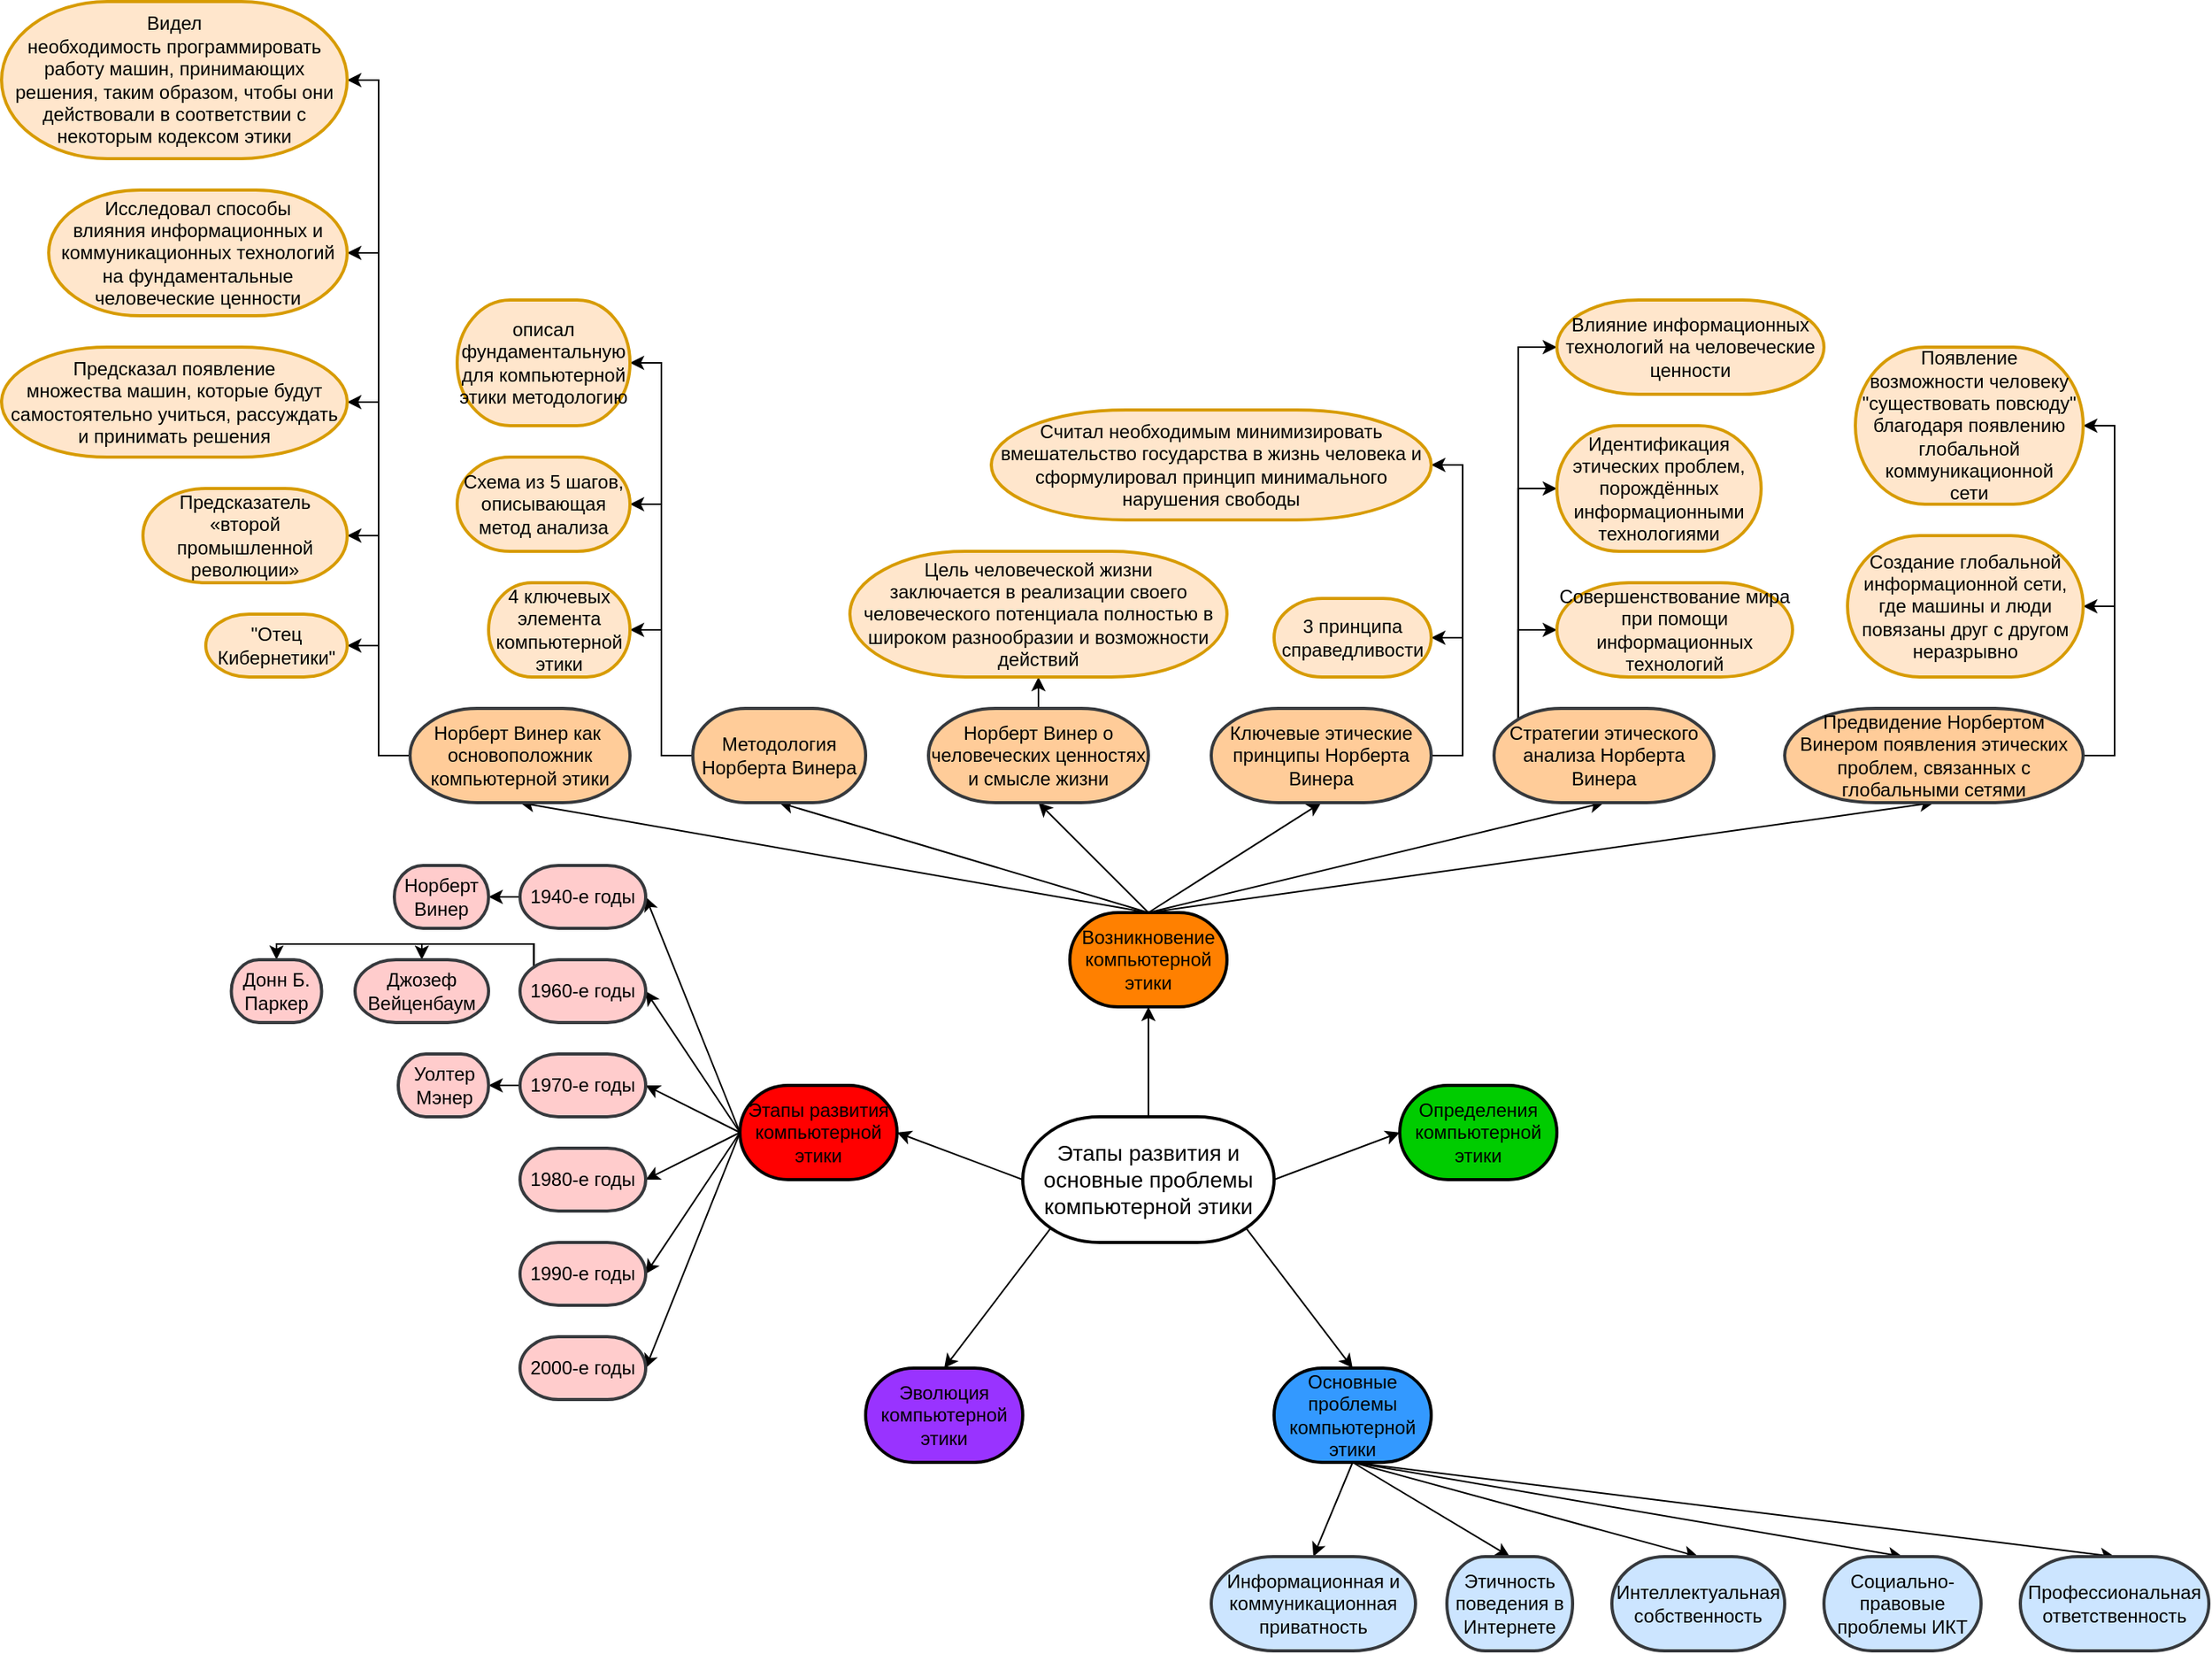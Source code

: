 <mxfile type="github" version="12.4.3" pages="1">
  <diagram id="Xce3-qtlXA6PK7jgvRLK" name="Page-1">
    <mxGraphModel grid="1" dx="3118" dy="2120" gridSize="10" guides="1" tooltips="1" connect="1" arrows="1" fold="1" page="1" pageScale="1" pageWidth="2336" pageHeight="1654" math="0" shadow="0">
      <root>
        <mxCell id="0"/>
        <mxCell id="1" parent="0"/>
        <mxCell id="m4HbFXniarb6c-HBJ8Ap-7" parent="1" style="rounded=0;orthogonalLoop=1;jettySize=auto;html=1;exitX=1;exitY=0.5;exitDx=0;exitDy=0;exitPerimeter=0;entryX=0;entryY=0.5;entryDx=0;entryDy=0;entryPerimeter=0;" target="m4HbFXniarb6c-HBJ8Ap-4" source="m4HbFXniarb6c-HBJ8Ap-1" edge="1">
          <mxGeometry as="geometry" relative="1"/>
        </mxCell>
        <mxCell id="m4HbFXniarb6c-HBJ8Ap-8" parent="1" style="edgeStyle=none;rounded=0;orthogonalLoop=1;jettySize=auto;html=1;exitX=0.89;exitY=0.89;exitDx=0;exitDy=0;exitPerimeter=0;entryX=0.5;entryY=0;entryDx=0;entryDy=0;entryPerimeter=0;" target="m4HbFXniarb6c-HBJ8Ap-6" source="m4HbFXniarb6c-HBJ8Ap-1" edge="1">
          <mxGeometry as="geometry" relative="1"/>
        </mxCell>
        <mxCell id="m4HbFXniarb6c-HBJ8Ap-9" parent="1" style="edgeStyle=none;rounded=0;orthogonalLoop=1;jettySize=auto;html=1;exitX=0.11;exitY=0.89;exitDx=0;exitDy=0;exitPerimeter=0;entryX=0.5;entryY=0;entryDx=0;entryDy=0;entryPerimeter=0;" target="m4HbFXniarb6c-HBJ8Ap-5" source="m4HbFXniarb6c-HBJ8Ap-1" edge="1">
          <mxGeometry as="geometry" relative="1"/>
        </mxCell>
        <mxCell id="m4HbFXniarb6c-HBJ8Ap-10" parent="1" style="edgeStyle=none;rounded=0;orthogonalLoop=1;jettySize=auto;html=1;exitX=0;exitY=0.5;exitDx=0;exitDy=0;exitPerimeter=0;entryX=1;entryY=0.5;entryDx=0;entryDy=0;entryPerimeter=0;" target="m4HbFXniarb6c-HBJ8Ap-3" source="m4HbFXniarb6c-HBJ8Ap-1" edge="1">
          <mxGeometry as="geometry" relative="1"/>
        </mxCell>
        <mxCell id="m4HbFXniarb6c-HBJ8Ap-11" parent="1" style="edgeStyle=none;rounded=0;orthogonalLoop=1;jettySize=auto;html=1;exitX=0.5;exitY=0;exitDx=0;exitDy=0;exitPerimeter=0;entryX=0.5;entryY=1;entryDx=0;entryDy=0;entryPerimeter=0;" target="m4HbFXniarb6c-HBJ8Ap-2" source="m4HbFXniarb6c-HBJ8Ap-1" edge="1">
          <mxGeometry as="geometry" relative="1"/>
        </mxCell>
        <mxCell id="m4HbFXniarb6c-HBJ8Ap-1" value="&lt;font style=&quot;font-size: 14px&quot;&gt;Этапы развития и основные проблемы компьютерной этики&lt;/font&gt;" parent="1" vertex="1" style="strokeWidth=2;html=1;shape=mxgraph.flowchart.terminator;whiteSpace=wrap;">
          <mxGeometry as="geometry" height="80" width="160" y="160" x="320"/>
        </mxCell>
        <mxCell id="m4HbFXniarb6c-HBJ8Ap-31" parent="1" style="edgeStyle=none;rounded=0;orthogonalLoop=1;jettySize=auto;html=1;exitX=0.5;exitY=0;exitDx=0;exitDy=0;exitPerimeter=0;entryX=0.5;entryY=1;entryDx=0;entryDy=0;entryPerimeter=0;" target="m4HbFXniarb6c-HBJ8Ap-30" source="m4HbFXniarb6c-HBJ8Ap-2" edge="1">
          <mxGeometry as="geometry" relative="1"/>
        </mxCell>
        <mxCell id="m4HbFXniarb6c-HBJ8Ap-32" parent="1" style="edgeStyle=none;rounded=0;orthogonalLoop=1;jettySize=auto;html=1;exitX=0.5;exitY=0;exitDx=0;exitDy=0;exitPerimeter=0;entryX=0.5;entryY=1;entryDx=0;entryDy=0;entryPerimeter=0;" target="m4HbFXniarb6c-HBJ8Ap-25" source="m4HbFXniarb6c-HBJ8Ap-2" edge="1">
          <mxGeometry as="geometry" relative="1"/>
        </mxCell>
        <mxCell id="m4HbFXniarb6c-HBJ8Ap-33" parent="1" style="edgeStyle=none;rounded=0;orthogonalLoop=1;jettySize=auto;html=1;exitX=0.5;exitY=0;exitDx=0;exitDy=0;exitPerimeter=0;entryX=0.5;entryY=1;entryDx=0;entryDy=0;entryPerimeter=0;" target="m4HbFXniarb6c-HBJ8Ap-26" source="m4HbFXniarb6c-HBJ8Ap-2" edge="1">
          <mxGeometry as="geometry" relative="1"/>
        </mxCell>
        <mxCell id="m4HbFXniarb6c-HBJ8Ap-34" parent="1" style="edgeStyle=none;rounded=0;orthogonalLoop=1;jettySize=auto;html=1;exitX=0.5;exitY=0;exitDx=0;exitDy=0;exitPerimeter=0;entryX=0.5;entryY=1;entryDx=0;entryDy=0;entryPerimeter=0;" target="m4HbFXniarb6c-HBJ8Ap-27" source="m4HbFXniarb6c-HBJ8Ap-2" edge="1">
          <mxGeometry as="geometry" relative="1"/>
        </mxCell>
        <mxCell id="m4HbFXniarb6c-HBJ8Ap-35" parent="1" style="edgeStyle=none;rounded=0;orthogonalLoop=1;jettySize=auto;html=1;exitX=0.5;exitY=0;exitDx=0;exitDy=0;exitPerimeter=0;entryX=0.5;entryY=1;entryDx=0;entryDy=0;entryPerimeter=0;" target="m4HbFXniarb6c-HBJ8Ap-28" source="m4HbFXniarb6c-HBJ8Ap-2" edge="1">
          <mxGeometry as="geometry" relative="1"/>
        </mxCell>
        <mxCell id="m4HbFXniarb6c-HBJ8Ap-36" parent="1" style="edgeStyle=none;rounded=0;orthogonalLoop=1;jettySize=auto;html=1;exitX=0.5;exitY=0;exitDx=0;exitDy=0;exitPerimeter=0;entryX=0.5;entryY=1;entryDx=0;entryDy=0;entryPerimeter=0;" target="m4HbFXniarb6c-HBJ8Ap-29" source="m4HbFXniarb6c-HBJ8Ap-2" edge="1">
          <mxGeometry as="geometry" relative="1"/>
        </mxCell>
        <mxCell id="m4HbFXniarb6c-HBJ8Ap-2" value="Возникновение компьютерной этики" parent="1" vertex="1" style="strokeWidth=2;html=1;shape=mxgraph.flowchart.terminator;whiteSpace=wrap;fillColor=#FF8000;">
          <mxGeometry as="geometry" height="60" width="100" y="30" x="350"/>
        </mxCell>
        <mxCell id="m4HbFXniarb6c-HBJ8Ap-19" parent="1" style="edgeStyle=none;rounded=0;orthogonalLoop=1;jettySize=auto;html=1;exitX=0;exitY=0.5;exitDx=0;exitDy=0;exitPerimeter=0;entryX=1;entryY=0.5;entryDx=0;entryDy=0;entryPerimeter=0;" target="m4HbFXniarb6c-HBJ8Ap-15" source="m4HbFXniarb6c-HBJ8Ap-3" edge="1">
          <mxGeometry as="geometry" relative="1"/>
        </mxCell>
        <mxCell id="m4HbFXniarb6c-HBJ8Ap-20" parent="1" style="edgeStyle=none;rounded=0;orthogonalLoop=1;jettySize=auto;html=1;exitX=0;exitY=0.5;exitDx=0;exitDy=0;exitPerimeter=0;entryX=1;entryY=0.5;entryDx=0;entryDy=0;entryPerimeter=0;" target="m4HbFXniarb6c-HBJ8Ap-12" source="m4HbFXniarb6c-HBJ8Ap-3" edge="1">
          <mxGeometry as="geometry" relative="1"/>
        </mxCell>
        <mxCell id="m4HbFXniarb6c-HBJ8Ap-21" parent="1" style="edgeStyle=none;rounded=0;orthogonalLoop=1;jettySize=auto;html=1;exitX=0;exitY=0.5;exitDx=0;exitDy=0;exitPerimeter=0;entryX=1;entryY=0.5;entryDx=0;entryDy=0;entryPerimeter=0;" target="m4HbFXniarb6c-HBJ8Ap-14" source="m4HbFXniarb6c-HBJ8Ap-3" edge="1">
          <mxGeometry as="geometry" relative="1"/>
        </mxCell>
        <mxCell id="m4HbFXniarb6c-HBJ8Ap-22" parent="1" style="edgeStyle=none;rounded=0;orthogonalLoop=1;jettySize=auto;html=1;exitX=0;exitY=0.5;exitDx=0;exitDy=0;exitPerimeter=0;entryX=1;entryY=0.5;entryDx=0;entryDy=0;entryPerimeter=0;" target="m4HbFXniarb6c-HBJ8Ap-16" source="m4HbFXniarb6c-HBJ8Ap-3" edge="1">
          <mxGeometry as="geometry" relative="1"/>
        </mxCell>
        <mxCell id="m4HbFXniarb6c-HBJ8Ap-23" parent="1" style="edgeStyle=none;rounded=0;orthogonalLoop=1;jettySize=auto;html=1;exitX=0;exitY=0.5;exitDx=0;exitDy=0;exitPerimeter=0;entryX=1;entryY=0.5;entryDx=0;entryDy=0;entryPerimeter=0;" target="m4HbFXniarb6c-HBJ8Ap-17" source="m4HbFXniarb6c-HBJ8Ap-3" edge="1">
          <mxGeometry as="geometry" relative="1"/>
        </mxCell>
        <mxCell id="m4HbFXniarb6c-HBJ8Ap-24" parent="1" style="edgeStyle=none;rounded=0;orthogonalLoop=1;jettySize=auto;html=1;exitX=0;exitY=0.5;exitDx=0;exitDy=0;exitPerimeter=0;entryX=1;entryY=0.5;entryDx=0;entryDy=0;entryPerimeter=0;" target="m4HbFXniarb6c-HBJ8Ap-13" source="m4HbFXniarb6c-HBJ8Ap-3" edge="1">
          <mxGeometry as="geometry" relative="1"/>
        </mxCell>
        <mxCell id="m4HbFXniarb6c-HBJ8Ap-3" value="Этапы развития компьютерной этики" parent="1" vertex="1" style="strokeWidth=2;html=1;shape=mxgraph.flowchart.terminator;whiteSpace=wrap;fillColor=#FF0000;">
          <mxGeometry as="geometry" height="60" width="100" y="140" x="140"/>
        </mxCell>
        <mxCell id="m4HbFXniarb6c-HBJ8Ap-4" value="Определения компьютерной этики" parent="1" vertex="1" style="strokeWidth=2;html=1;shape=mxgraph.flowchart.terminator;whiteSpace=wrap;fillColor=#00CC00;">
          <mxGeometry as="geometry" height="60" width="100" y="140" x="560"/>
        </mxCell>
        <mxCell id="m4HbFXniarb6c-HBJ8Ap-5" value="Эволюция компьютерной этики" parent="1" vertex="1" style="strokeWidth=2;html=1;shape=mxgraph.flowchart.terminator;whiteSpace=wrap;fillColor=#9933FF;">
          <mxGeometry as="geometry" height="60" width="100" y="320" x="220"/>
        </mxCell>
        <mxCell id="m4HbFXniarb6c-HBJ8Ap-42" parent="1" style="edgeStyle=none;rounded=0;orthogonalLoop=1;jettySize=auto;html=1;exitX=0.5;exitY=1;exitDx=0;exitDy=0;exitPerimeter=0;entryX=0.5;entryY=0;entryDx=0;entryDy=0;entryPerimeter=0;" target="m4HbFXniarb6c-HBJ8Ap-40" source="m4HbFXniarb6c-HBJ8Ap-6" edge="1">
          <mxGeometry as="geometry" relative="1"/>
        </mxCell>
        <mxCell id="m4HbFXniarb6c-HBJ8Ap-43" parent="1" style="edgeStyle=none;rounded=0;orthogonalLoop=1;jettySize=auto;html=1;exitX=0.5;exitY=1;exitDx=0;exitDy=0;exitPerimeter=0;entryX=0.5;entryY=0;entryDx=0;entryDy=0;entryPerimeter=0;" target="m4HbFXniarb6c-HBJ8Ap-41" source="m4HbFXniarb6c-HBJ8Ap-6" edge="1">
          <mxGeometry as="geometry" relative="1"/>
        </mxCell>
        <mxCell id="m4HbFXniarb6c-HBJ8Ap-44" parent="1" style="edgeStyle=none;rounded=0;orthogonalLoop=1;jettySize=auto;html=1;exitX=0.5;exitY=1;exitDx=0;exitDy=0;exitPerimeter=0;entryX=0.5;entryY=0;entryDx=0;entryDy=0;entryPerimeter=0;" target="m4HbFXniarb6c-HBJ8Ap-38" source="m4HbFXniarb6c-HBJ8Ap-6" edge="1">
          <mxGeometry as="geometry" relative="1"/>
        </mxCell>
        <mxCell id="m4HbFXniarb6c-HBJ8Ap-45" parent="1" style="edgeStyle=none;rounded=0;orthogonalLoop=1;jettySize=auto;html=1;exitX=0.5;exitY=1;exitDx=0;exitDy=0;exitPerimeter=0;entryX=0.5;entryY=0;entryDx=0;entryDy=0;entryPerimeter=0;" target="m4HbFXniarb6c-HBJ8Ap-37" source="m4HbFXniarb6c-HBJ8Ap-6" edge="1">
          <mxGeometry as="geometry" relative="1"/>
        </mxCell>
        <mxCell id="m4HbFXniarb6c-HBJ8Ap-46" parent="1" style="edgeStyle=none;rounded=0;orthogonalLoop=1;jettySize=auto;html=1;exitX=0.5;exitY=1;exitDx=0;exitDy=0;exitPerimeter=0;entryX=0.5;entryY=0;entryDx=0;entryDy=0;entryPerimeter=0;" target="m4HbFXniarb6c-HBJ8Ap-39" source="m4HbFXniarb6c-HBJ8Ap-6" edge="1">
          <mxGeometry as="geometry" relative="1"/>
        </mxCell>
        <mxCell id="m4HbFXniarb6c-HBJ8Ap-6" value="Основные проблемы компьютерной этики" parent="1" vertex="1" style="strokeWidth=2;html=1;shape=mxgraph.flowchart.terminator;whiteSpace=wrap;fillColor=#3399FF;">
          <mxGeometry as="geometry" height="60" width="100" y="320" x="480"/>
        </mxCell>
        <mxCell id="SRQ7N_bruoOHTrNDYPCM-39" parent="1" style="edgeStyle=orthogonalEdgeStyle;rounded=0;orthogonalLoop=1;jettySize=auto;html=1;exitX=0.11;exitY=0.11;exitDx=0;exitDy=0;exitPerimeter=0;entryX=0.5;entryY=0;entryDx=0;entryDy=0;entryPerimeter=0;" target="SRQ7N_bruoOHTrNDYPCM-36" source="m4HbFXniarb6c-HBJ8Ap-12" edge="1">
          <mxGeometry as="geometry" relative="1">
            <Array as="points">
              <mxPoint y="50" x="9"/>
              <mxPoint y="50" x="-62"/>
            </Array>
          </mxGeometry>
        </mxCell>
        <mxCell id="SRQ7N_bruoOHTrNDYPCM-40" parent="1" style="edgeStyle=orthogonalEdgeStyle;rounded=0;orthogonalLoop=1;jettySize=auto;html=1;exitX=0.11;exitY=0.11;exitDx=0;exitDy=0;exitPerimeter=0;entryX=0.5;entryY=0;entryDx=0;entryDy=0;entryPerimeter=0;" target="SRQ7N_bruoOHTrNDYPCM-34" source="m4HbFXniarb6c-HBJ8Ap-12" edge="1">
          <mxGeometry as="geometry" relative="1">
            <Array as="points">
              <mxPoint y="50" x="9"/>
              <mxPoint y="50" x="-155"/>
            </Array>
          </mxGeometry>
        </mxCell>
        <mxCell id="m4HbFXniarb6c-HBJ8Ap-12" value="1960-е годы" parent="1" vertex="1" style="strokeWidth=2;html=1;shape=mxgraph.flowchart.terminator;whiteSpace=wrap;fillColor=#ffcccc;strokeColor=#36393d;">
          <mxGeometry as="geometry" height="40" width="80" y="60"/>
        </mxCell>
        <mxCell id="m4HbFXniarb6c-HBJ8Ap-13" value="2000-е годы" parent="1" vertex="1" style="strokeWidth=2;html=1;shape=mxgraph.flowchart.terminator;whiteSpace=wrap;fillColor=#ffcccc;strokeColor=#36393d;">
          <mxGeometry as="geometry" height="40" width="80" y="300"/>
        </mxCell>
        <mxCell id="SRQ7N_bruoOHTrNDYPCM-41" parent="1" style="edgeStyle=orthogonalEdgeStyle;rounded=0;orthogonalLoop=1;jettySize=auto;html=1;exitX=0;exitY=0.5;exitDx=0;exitDy=0;exitPerimeter=0;entryX=1;entryY=0.5;entryDx=0;entryDy=0;entryPerimeter=0;" target="SRQ7N_bruoOHTrNDYPCM-37" source="m4HbFXniarb6c-HBJ8Ap-14" edge="1">
          <mxGeometry as="geometry" relative="1"/>
        </mxCell>
        <mxCell id="m4HbFXniarb6c-HBJ8Ap-14" value="1970-е годы" parent="1" vertex="1" style="strokeWidth=2;html=1;shape=mxgraph.flowchart.terminator;whiteSpace=wrap;fillColor=#ffcccc;strokeColor=#36393d;">
          <mxGeometry as="geometry" height="40" width="80" y="120"/>
        </mxCell>
        <mxCell id="SRQ7N_bruoOHTrNDYPCM-38" parent="1" style="edgeStyle=orthogonalEdgeStyle;rounded=0;orthogonalLoop=1;jettySize=auto;html=1;exitX=0;exitY=0.5;exitDx=0;exitDy=0;exitPerimeter=0;entryX=1;entryY=0.5;entryDx=0;entryDy=0;entryPerimeter=0;" target="SRQ7N_bruoOHTrNDYPCM-35" source="m4HbFXniarb6c-HBJ8Ap-15" edge="1">
          <mxGeometry as="geometry" relative="1"/>
        </mxCell>
        <mxCell id="m4HbFXniarb6c-HBJ8Ap-15" value="1940-е годы" parent="1" vertex="1" style="strokeWidth=2;html=1;shape=mxgraph.flowchart.terminator;whiteSpace=wrap;fillColor=#ffcccc;strokeColor=#36393d;">
          <mxGeometry as="geometry" height="40" width="80"/>
        </mxCell>
        <mxCell id="m4HbFXniarb6c-HBJ8Ap-16" value="1980-е годы" parent="1" vertex="1" style="strokeWidth=2;html=1;shape=mxgraph.flowchart.terminator;whiteSpace=wrap;fillColor=#ffcccc;strokeColor=#36393d;">
          <mxGeometry as="geometry" height="40" width="80" y="180"/>
        </mxCell>
        <mxCell id="m4HbFXniarb6c-HBJ8Ap-17" value="1990-е годы" parent="1" vertex="1" style="strokeWidth=2;html=1;shape=mxgraph.flowchart.terminator;whiteSpace=wrap;fillColor=#ffcccc;strokeColor=#36393d;">
          <mxGeometry as="geometry" height="40" width="80" y="240"/>
        </mxCell>
        <mxCell id="SRQ7N_bruoOHTrNDYPCM-12" parent="1" style="edgeStyle=orthogonalEdgeStyle;rounded=0;orthogonalLoop=1;jettySize=auto;html=1;exitX=0;exitY=0.5;exitDx=0;exitDy=0;exitPerimeter=0;entryX=1;entryY=0.5;entryDx=0;entryDy=0;entryPerimeter=0;" target="SRQ7N_bruoOHTrNDYPCM-11" source="m4HbFXniarb6c-HBJ8Ap-25" edge="1">
          <mxGeometry as="geometry" relative="1"/>
        </mxCell>
        <mxCell id="SRQ7N_bruoOHTrNDYPCM-14" parent="1" style="edgeStyle=orthogonalEdgeStyle;rounded=0;orthogonalLoop=1;jettySize=auto;html=1;exitX=0;exitY=0.5;exitDx=0;exitDy=0;exitPerimeter=0;entryX=1;entryY=0.5;entryDx=0;entryDy=0;entryPerimeter=0;" target="SRQ7N_bruoOHTrNDYPCM-13" source="m4HbFXniarb6c-HBJ8Ap-25" edge="1">
          <mxGeometry as="geometry" relative="1"/>
        </mxCell>
        <mxCell id="SRQ7N_bruoOHTrNDYPCM-16" parent="1" style="edgeStyle=orthogonalEdgeStyle;rounded=0;orthogonalLoop=1;jettySize=auto;html=1;exitX=0;exitY=0.5;exitDx=0;exitDy=0;exitPerimeter=0;entryX=1;entryY=0.5;entryDx=0;entryDy=0;entryPerimeter=0;" target="SRQ7N_bruoOHTrNDYPCM-15" source="m4HbFXniarb6c-HBJ8Ap-25" edge="1">
          <mxGeometry as="geometry" relative="1"/>
        </mxCell>
        <mxCell id="m4HbFXniarb6c-HBJ8Ap-25" value="Методология Норберта Винера" parent="1" vertex="1" style="strokeWidth=2;html=1;shape=mxgraph.flowchart.terminator;whiteSpace=wrap;fillColor=#ffcc99;strokeColor=#36393d;">
          <mxGeometry as="geometry" height="60" width="110" y="-100" x="110"/>
        </mxCell>
        <mxCell id="SRQ7N_bruoOHTrNDYPCM-19" parent="1" style="rounded=0;orthogonalLoop=1;jettySize=auto;html=1;exitX=0.5;exitY=0;exitDx=0;exitDy=0;exitPerimeter=0;entryX=0.5;entryY=1;entryDx=0;entryDy=0;entryPerimeter=0;" target="SRQ7N_bruoOHTrNDYPCM-17" source="m4HbFXniarb6c-HBJ8Ap-26" edge="1">
          <mxGeometry as="geometry" relative="1"/>
        </mxCell>
        <mxCell id="m4HbFXniarb6c-HBJ8Ap-26" value="Норберт Винер о человеческих ценностях и смысле жизни" parent="1" vertex="1" style="strokeWidth=2;html=1;shape=mxgraph.flowchart.terminator;whiteSpace=wrap;fillColor=#ffcc99;strokeColor=#36393d;">
          <mxGeometry as="geometry" height="60" width="140" y="-100" x="260"/>
        </mxCell>
        <mxCell id="SRQ7N_bruoOHTrNDYPCM-22" parent="1" style="edgeStyle=orthogonalEdgeStyle;rounded=0;orthogonalLoop=1;jettySize=auto;html=1;exitX=1;exitY=0.5;exitDx=0;exitDy=0;exitPerimeter=0;entryX=1;entryY=0.5;entryDx=0;entryDy=0;entryPerimeter=0;" target="SRQ7N_bruoOHTrNDYPCM-20" source="m4HbFXniarb6c-HBJ8Ap-27" edge="1">
          <mxGeometry as="geometry" relative="1"/>
        </mxCell>
        <mxCell id="SRQ7N_bruoOHTrNDYPCM-23" parent="1" style="edgeStyle=orthogonalEdgeStyle;rounded=0;orthogonalLoop=1;jettySize=auto;html=1;exitX=1;exitY=0.5;exitDx=0;exitDy=0;exitPerimeter=0;entryX=1;entryY=0.5;entryDx=0;entryDy=0;entryPerimeter=0;" target="SRQ7N_bruoOHTrNDYPCM-21" source="m4HbFXniarb6c-HBJ8Ap-27" edge="1">
          <mxGeometry as="geometry" relative="1"/>
        </mxCell>
        <mxCell id="m4HbFXniarb6c-HBJ8Ap-27" value="Ключевые этические принципы Норберта Винера" parent="1" vertex="1" style="strokeWidth=2;html=1;shape=mxgraph.flowchart.terminator;whiteSpace=wrap;fillColor=#ffcc99;strokeColor=#36393d;">
          <mxGeometry as="geometry" height="60" width="140" y="-100" x="440"/>
        </mxCell>
        <mxCell id="SRQ7N_bruoOHTrNDYPCM-27" parent="1" style="edgeStyle=orthogonalEdgeStyle;rounded=0;orthogonalLoop=1;jettySize=auto;html=1;exitX=0.11;exitY=0.11;exitDx=0;exitDy=0;exitPerimeter=0;entryX=0;entryY=0.5;entryDx=0;entryDy=0;entryPerimeter=0;" target="SRQ7N_bruoOHTrNDYPCM-24" source="m4HbFXniarb6c-HBJ8Ap-28" edge="1">
          <mxGeometry as="geometry" relative="1"/>
        </mxCell>
        <mxCell id="SRQ7N_bruoOHTrNDYPCM-28" parent="1" style="edgeStyle=orthogonalEdgeStyle;rounded=0;orthogonalLoop=1;jettySize=auto;html=1;exitX=0.11;exitY=0.11;exitDx=0;exitDy=0;exitPerimeter=0;entryX=0;entryY=0.5;entryDx=0;entryDy=0;entryPerimeter=0;" target="SRQ7N_bruoOHTrNDYPCM-25" source="m4HbFXniarb6c-HBJ8Ap-28" edge="1">
          <mxGeometry as="geometry" relative="1"/>
        </mxCell>
        <mxCell id="SRQ7N_bruoOHTrNDYPCM-29" parent="1" style="edgeStyle=orthogonalEdgeStyle;rounded=0;orthogonalLoop=1;jettySize=auto;html=1;exitX=0.11;exitY=0.11;exitDx=0;exitDy=0;exitPerimeter=0;entryX=0;entryY=0.5;entryDx=0;entryDy=0;entryPerimeter=0;" target="SRQ7N_bruoOHTrNDYPCM-26" source="m4HbFXniarb6c-HBJ8Ap-28" edge="1">
          <mxGeometry as="geometry" relative="1"/>
        </mxCell>
        <mxCell id="m4HbFXniarb6c-HBJ8Ap-28" value="Стратегии этического анализа Норберта Винера" parent="1" vertex="1" style="strokeWidth=2;html=1;shape=mxgraph.flowchart.terminator;whiteSpace=wrap;fillColor=#ffcc99;strokeColor=#36393d;">
          <mxGeometry as="geometry" height="60" width="140" y="-100" x="620"/>
        </mxCell>
        <mxCell id="SRQ7N_bruoOHTrNDYPCM-32" parent="1" style="edgeStyle=orthogonalEdgeStyle;rounded=0;orthogonalLoop=1;jettySize=auto;html=1;exitX=1;exitY=0.5;exitDx=0;exitDy=0;exitPerimeter=0;entryX=1;entryY=0.5;entryDx=0;entryDy=0;entryPerimeter=0;" target="SRQ7N_bruoOHTrNDYPCM-30" source="m4HbFXniarb6c-HBJ8Ap-29" edge="1">
          <mxGeometry as="geometry" relative="1"/>
        </mxCell>
        <mxCell id="SRQ7N_bruoOHTrNDYPCM-33" parent="1" style="edgeStyle=orthogonalEdgeStyle;rounded=0;orthogonalLoop=1;jettySize=auto;html=1;exitX=1;exitY=0.5;exitDx=0;exitDy=0;exitPerimeter=0;entryX=1;entryY=0.5;entryDx=0;entryDy=0;entryPerimeter=0;" target="SRQ7N_bruoOHTrNDYPCM-31" source="m4HbFXniarb6c-HBJ8Ap-29" edge="1">
          <mxGeometry as="geometry" relative="1"/>
        </mxCell>
        <mxCell id="m4HbFXniarb6c-HBJ8Ap-29" value="Предвидение Норбертом Винером появления этических&lt;br&gt;проблем, связанных с глобальными сетями" parent="1" vertex="1" style="strokeWidth=2;html=1;shape=mxgraph.flowchart.terminator;whiteSpace=wrap;fillColor=#ffcc99;strokeColor=#36393d;">
          <mxGeometry as="geometry" height="60" width="190" y="-100" x="805"/>
        </mxCell>
        <mxCell id="SRQ7N_bruoOHTrNDYPCM-6" parent="1" style="edgeStyle=orthogonalEdgeStyle;rounded=0;orthogonalLoop=1;jettySize=auto;html=1;exitX=0;exitY=0.5;exitDx=0;exitDy=0;exitPerimeter=0;entryX=1;entryY=0.5;entryDx=0;entryDy=0;entryPerimeter=0;" target="SRQ7N_bruoOHTrNDYPCM-1" source="m4HbFXniarb6c-HBJ8Ap-30" edge="1">
          <mxGeometry as="geometry" relative="1"/>
        </mxCell>
        <mxCell id="SRQ7N_bruoOHTrNDYPCM-7" parent="1" style="edgeStyle=orthogonalEdgeStyle;rounded=0;orthogonalLoop=1;jettySize=auto;html=1;exitX=0;exitY=0.5;exitDx=0;exitDy=0;exitPerimeter=0;entryX=1;entryY=0.5;entryDx=0;entryDy=0;entryPerimeter=0;" target="m4HbFXniarb6c-HBJ8Ap-47" source="m4HbFXniarb6c-HBJ8Ap-30" edge="1">
          <mxGeometry as="geometry" relative="1"/>
        </mxCell>
        <mxCell id="SRQ7N_bruoOHTrNDYPCM-8" parent="1" style="edgeStyle=orthogonalEdgeStyle;rounded=0;orthogonalLoop=1;jettySize=auto;html=1;exitX=0;exitY=0.5;exitDx=0;exitDy=0;exitPerimeter=0;entryX=1;entryY=0.5;entryDx=0;entryDy=0;entryPerimeter=0;" target="SRQ7N_bruoOHTrNDYPCM-5" source="m4HbFXniarb6c-HBJ8Ap-30" edge="1">
          <mxGeometry as="geometry" relative="1"/>
        </mxCell>
        <mxCell id="SRQ7N_bruoOHTrNDYPCM-9" parent="1" style="edgeStyle=orthogonalEdgeStyle;rounded=0;orthogonalLoop=1;jettySize=auto;html=1;exitX=0;exitY=0.5;exitDx=0;exitDy=0;exitPerimeter=0;entryX=1;entryY=0.5;entryDx=0;entryDy=0;entryPerimeter=0;" target="SRQ7N_bruoOHTrNDYPCM-2" source="m4HbFXniarb6c-HBJ8Ap-30" edge="1">
          <mxGeometry as="geometry" relative="1"/>
        </mxCell>
        <mxCell id="SRQ7N_bruoOHTrNDYPCM-10" parent="1" style="edgeStyle=orthogonalEdgeStyle;rounded=0;orthogonalLoop=1;jettySize=auto;html=1;exitX=0;exitY=0.5;exitDx=0;exitDy=0;exitPerimeter=0;entryX=1;entryY=0.5;entryDx=0;entryDy=0;entryPerimeter=0;" target="SRQ7N_bruoOHTrNDYPCM-3" source="m4HbFXniarb6c-HBJ8Ap-30" edge="1">
          <mxGeometry as="geometry" relative="1"/>
        </mxCell>
        <mxCell id="m4HbFXniarb6c-HBJ8Ap-30" value="Норберт Винер как&amp;nbsp; основоположник компьютерной этики" parent="1" vertex="1" style="strokeWidth=2;html=1;shape=mxgraph.flowchart.terminator;whiteSpace=wrap;fillColor=#ffcc99;strokeColor=#36393d;">
          <mxGeometry as="geometry" height="60" width="140" y="-100" x="-70"/>
        </mxCell>
        <mxCell id="m4HbFXniarb6c-HBJ8Ap-37" value="Этичность поведения в Интернете" parent="1" vertex="1" style="strokeWidth=2;html=1;shape=mxgraph.flowchart.terminator;whiteSpace=wrap;fillColor=#cce5ff;strokeColor=#36393d;">
          <mxGeometry as="geometry" height="60" width="80" y="440" x="590"/>
        </mxCell>
        <mxCell id="m4HbFXniarb6c-HBJ8Ap-38" value="Профессиональная ответственность" parent="1" vertex="1" style="strokeWidth=2;html=1;shape=mxgraph.flowchart.terminator;whiteSpace=wrap;fillColor=#cce5ff;strokeColor=#36393d;">
          <mxGeometry as="geometry" height="60" width="120" y="440" x="955"/>
        </mxCell>
        <mxCell id="m4HbFXniarb6c-HBJ8Ap-39" value="Информационная и коммуникационная приватность" parent="1" vertex="1" style="strokeWidth=2;html=1;shape=mxgraph.flowchart.terminator;whiteSpace=wrap;fillColor=#cce5ff;strokeColor=#36393d;">
          <mxGeometry as="geometry" height="60" width="130" y="440" x="440"/>
        </mxCell>
        <mxCell id="m4HbFXniarb6c-HBJ8Ap-40" value="Интеллектуальная собственность" parent="1" vertex="1" style="strokeWidth=2;html=1;shape=mxgraph.flowchart.terminator;whiteSpace=wrap;fillColor=#cce5ff;strokeColor=#36393d;">
          <mxGeometry as="geometry" height="60" width="110" y="440" x="695"/>
        </mxCell>
        <mxCell id="m4HbFXniarb6c-HBJ8Ap-41" value="Социально-правовые проблемы ИКТ" parent="1" vertex="1" style="strokeWidth=2;html=1;shape=mxgraph.flowchart.terminator;whiteSpace=wrap;fillColor=#cce5ff;strokeColor=#36393d;">
          <mxGeometry as="geometry" height="60" width="100" y="440" x="830"/>
        </mxCell>
        <mxCell id="m4HbFXniarb6c-HBJ8Ap-47" value="Предсказатель «второй промышленной революции»" parent="1" vertex="1" style="strokeWidth=2;html=1;shape=mxgraph.flowchart.terminator;whiteSpace=wrap;fillColor=#ffe6cc;strokeColor=#d79b00;">
          <mxGeometry as="geometry" height="60" width="130" y="-240" x="-240"/>
        </mxCell>
        <mxCell id="SRQ7N_bruoOHTrNDYPCM-1" value="&quot;Отец Кибернетики&quot;" parent="1" vertex="1" style="strokeWidth=2;html=1;shape=mxgraph.flowchart.terminator;whiteSpace=wrap;fillColor=#ffe6cc;strokeColor=#d79b00;">
          <mxGeometry as="geometry" height="40" width="90" y="-160" x="-200"/>
        </mxCell>
        <mxCell id="SRQ7N_bruoOHTrNDYPCM-2" value="Исследовал способы&lt;br&gt;влияния информационных и коммуникационных технологий на фундаментальные человеческие ценности" parent="1" vertex="1" style="strokeWidth=2;html=1;shape=mxgraph.flowchart.terminator;whiteSpace=wrap;fillColor=#ffe6cc;strokeColor=#d79b00;">
          <mxGeometry as="geometry" height="80" width="190" y="-430" x="-300"/>
        </mxCell>
        <mxCell id="SRQ7N_bruoOHTrNDYPCM-3" value="Видел необходимость&amp;nbsp;программировать работу машин, принимающих решения, таким образом, чтобы они действовали в соответствии с некоторым кодексом этики" parent="1" vertex="1" style="strokeWidth=2;html=1;shape=mxgraph.flowchart.terminator;whiteSpace=wrap;fillColor=#ffe6cc;strokeColor=#d79b00;">
          <mxGeometry as="geometry" height="100" width="220" y="-550" x="-330"/>
        </mxCell>
        <mxCell id="SRQ7N_bruoOHTrNDYPCM-5" value="Предсказал появление&lt;br&gt;множества машин, которые будут самостоятельно учиться, рассуждать и принимать решения" parent="1" vertex="1" style="strokeWidth=2;html=1;shape=mxgraph.flowchart.terminator;whiteSpace=wrap;fillColor=#ffe6cc;strokeColor=#d79b00;">
          <mxGeometry as="geometry" height="70" width="220" y="-330" x="-330"/>
        </mxCell>
        <mxCell id="SRQ7N_bruoOHTrNDYPCM-11" value="4 ключевых элемента компьютерной этики" parent="1" vertex="1" style="strokeWidth=2;html=1;shape=mxgraph.flowchart.terminator;whiteSpace=wrap;fillColor=#ffe6cc;strokeColor=#d79b00;">
          <mxGeometry as="geometry" height="60" width="90" y="-180" x="-20"/>
        </mxCell>
        <mxCell id="SRQ7N_bruoOHTrNDYPCM-13" value="Схема из 5 шагов, описывающая метод анализа" parent="1" vertex="1" style="strokeWidth=2;html=1;shape=mxgraph.flowchart.terminator;whiteSpace=wrap;fillColor=#ffe6cc;strokeColor=#d79b00;">
          <mxGeometry as="geometry" height="60" width="110" y="-260" x="-40"/>
        </mxCell>
        <mxCell id="SRQ7N_bruoOHTrNDYPCM-15" value="описал фундаментальную для компьютерной этики методологию" parent="1" vertex="1" style="strokeWidth=2;html=1;shape=mxgraph.flowchart.terminator;whiteSpace=wrap;fillColor=#ffe6cc;strokeColor=#d79b00;">
          <mxGeometry as="geometry" height="80" width="110" y="-360" x="-40"/>
        </mxCell>
        <mxCell id="SRQ7N_bruoOHTrNDYPCM-17" value="Цель человеческой жизни&lt;br&gt;заключается в реализации своего человеческого потенциала полностью в широком разнообразии и возможности действий" parent="1" vertex="1" style="strokeWidth=2;html=1;shape=mxgraph.flowchart.terminator;whiteSpace=wrap;fillColor=#ffe6cc;strokeColor=#d79b00;">
          <mxGeometry as="geometry" height="80" width="240" y="-200" x="210"/>
        </mxCell>
        <mxCell id="SRQ7N_bruoOHTrNDYPCM-20" value="3 принципа справедливости" parent="1" vertex="1" style="strokeWidth=2;html=1;shape=mxgraph.flowchart.terminator;whiteSpace=wrap;fillColor=#ffe6cc;strokeColor=#d79b00;">
          <mxGeometry as="geometry" height="50" width="100" y="-170" x="480"/>
        </mxCell>
        <mxCell id="SRQ7N_bruoOHTrNDYPCM-21" value="Считал необходимым минимизировать вмешательство государства в жизнь человека и сформулировал принцип минимального нарушения свободы" parent="1" vertex="1" style="strokeWidth=2;html=1;shape=mxgraph.flowchart.terminator;whiteSpace=wrap;fillColor=#ffe6cc;strokeColor=#d79b00;">
          <mxGeometry as="geometry" height="70" width="280" y="-290" x="300"/>
        </mxCell>
        <mxCell id="SRQ7N_bruoOHTrNDYPCM-24" value="Совершенствование мира при помощи информационных технологий" parent="1" vertex="1" style="strokeWidth=2;html=1;shape=mxgraph.flowchart.terminator;whiteSpace=wrap;fillColor=#ffe6cc;strokeColor=#d79b00;">
          <mxGeometry as="geometry" height="60" width="150" y="-180" x="660"/>
        </mxCell>
        <mxCell id="SRQ7N_bruoOHTrNDYPCM-25" value="Идентификация этических проблем, порождённых информационными технологиями" parent="1" vertex="1" style="strokeWidth=2;html=1;shape=mxgraph.flowchart.terminator;whiteSpace=wrap;fillColor=#ffe6cc;strokeColor=#d79b00;">
          <mxGeometry as="geometry" height="80" width="130" y="-280" x="660"/>
        </mxCell>
        <mxCell id="SRQ7N_bruoOHTrNDYPCM-26" value="Влияние информационных технологий на человеческие ценности" parent="1" vertex="1" style="strokeWidth=2;html=1;shape=mxgraph.flowchart.terminator;whiteSpace=wrap;fillColor=#ffe6cc;strokeColor=#d79b00;">
          <mxGeometry as="geometry" height="60" width="170" y="-360" x="660"/>
        </mxCell>
        <mxCell id="SRQ7N_bruoOHTrNDYPCM-30" value="Создание глобальной информационной сети, где машины и люди повязаны друг с другом неразрывно" parent="1" vertex="1" style="strokeWidth=2;html=1;shape=mxgraph.flowchart.terminator;whiteSpace=wrap;fillColor=#ffe6cc;strokeColor=#d79b00;">
          <mxGeometry as="geometry" height="90" width="150" y="-210" x="845"/>
        </mxCell>
        <mxCell id="SRQ7N_bruoOHTrNDYPCM-31" value="Появление&lt;br&gt;возможности человеку &quot;существовать повсюду&quot; благодаря появлению глобальной коммуникационной&lt;br&gt;сети" parent="1" vertex="1" style="strokeWidth=2;html=1;shape=mxgraph.flowchart.terminator;whiteSpace=wrap;fillColor=#ffe6cc;strokeColor=#d79b00;">
          <mxGeometry as="geometry" height="100" width="145" y="-330" x="850"/>
        </mxCell>
        <mxCell id="SRQ7N_bruoOHTrNDYPCM-34" value="Донн Б. Паркер" parent="1" vertex="1" style="strokeWidth=2;html=1;shape=mxgraph.flowchart.terminator;whiteSpace=wrap;fillColor=#ffcccc;strokeColor=#36393d;">
          <mxGeometry as="geometry" height="40" width="57.5" y="60" x="-183.75"/>
        </mxCell>
        <mxCell id="SRQ7N_bruoOHTrNDYPCM-35" value="Норберт Винер" parent="1" vertex="1" style="strokeWidth=2;html=1;shape=mxgraph.flowchart.terminator;whiteSpace=wrap;fillColor=#ffcccc;strokeColor=#36393d;">
          <mxGeometry as="geometry" height="40" width="60" x="-80"/>
        </mxCell>
        <mxCell id="SRQ7N_bruoOHTrNDYPCM-36" value="Джозеф Вейценбаум" parent="1" vertex="1" style="strokeWidth=2;html=1;shape=mxgraph.flowchart.terminator;whiteSpace=wrap;fillColor=#ffcccc;strokeColor=#36393d;">
          <mxGeometry as="geometry" height="40" width="85" y="60" x="-105"/>
        </mxCell>
        <mxCell id="SRQ7N_bruoOHTrNDYPCM-37" value="Уолтер Мэнер" parent="1" vertex="1" style="strokeWidth=2;html=1;shape=mxgraph.flowchart.terminator;whiteSpace=wrap;fillColor=#ffcccc;strokeColor=#36393d;">
          <mxGeometry as="geometry" height="40" width="57.5" y="120" x="-77.5"/>
        </mxCell>
      </root>
    </mxGraphModel>
  </diagram>
</mxfile>

